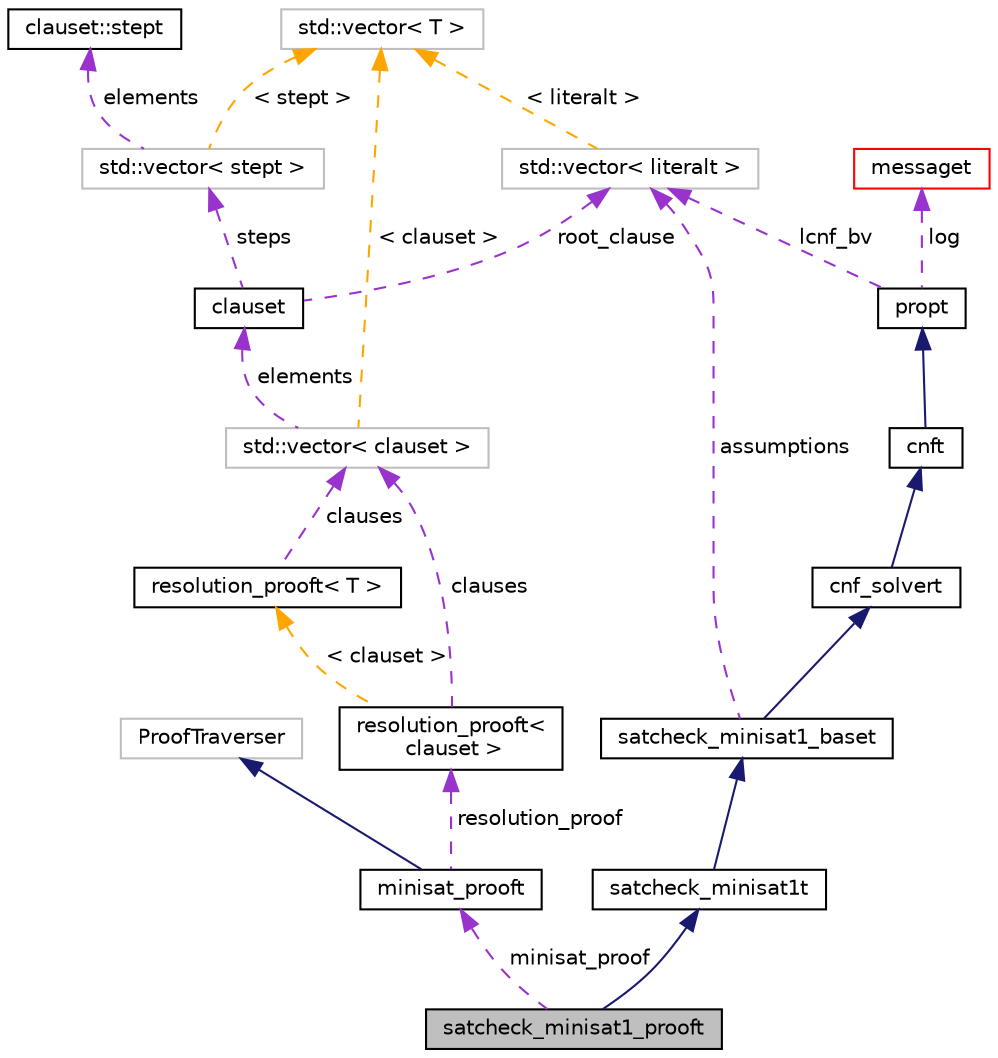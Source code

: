 digraph "satcheck_minisat1_prooft"
{
 // LATEX_PDF_SIZE
  bgcolor="transparent";
  edge [fontname="Helvetica",fontsize="10",labelfontname="Helvetica",labelfontsize="10"];
  node [fontname="Helvetica",fontsize="10",shape=record];
  Node1 [label="satcheck_minisat1_prooft",height=0.2,width=0.4,color="black", fillcolor="grey75", style="filled", fontcolor="black",tooltip=" "];
  Node2 -> Node1 [dir="back",color="midnightblue",fontsize="10",style="solid",fontname="Helvetica"];
  Node2 [label="satcheck_minisat1t",height=0.2,width=0.4,color="black",URL="$classsatcheck__minisat1t.html",tooltip=" "];
  Node3 -> Node2 [dir="back",color="midnightblue",fontsize="10",style="solid",fontname="Helvetica"];
  Node3 [label="satcheck_minisat1_baset",height=0.2,width=0.4,color="black",URL="$classsatcheck__minisat1__baset.html",tooltip=" "];
  Node4 -> Node3 [dir="back",color="midnightblue",fontsize="10",style="solid",fontname="Helvetica"];
  Node4 [label="cnf_solvert",height=0.2,width=0.4,color="black",URL="$classcnf__solvert.html",tooltip=" "];
  Node5 -> Node4 [dir="back",color="midnightblue",fontsize="10",style="solid",fontname="Helvetica"];
  Node5 [label="cnft",height=0.2,width=0.4,color="black",URL="$classcnft.html",tooltip=" "];
  Node6 -> Node5 [dir="back",color="midnightblue",fontsize="10",style="solid",fontname="Helvetica"];
  Node6 [label="propt",height=0.2,width=0.4,color="black",URL="$classpropt.html",tooltip="TO_BE_DOCUMENTED."];
  Node7 -> Node6 [dir="back",color="darkorchid3",fontsize="10",style="dashed",label=" log" ,fontname="Helvetica"];
  Node7 [label="messaget",height=0.2,width=0.4,color="red",URL="$classmessaget.html",tooltip="Class that provides messages with a built-in verbosity 'level'."];
  Node28 -> Node6 [dir="back",color="darkorchid3",fontsize="10",style="dashed",label=" lcnf_bv" ,fontname="Helvetica"];
  Node28 [label="std::vector\< literalt \>",height=0.2,width=0.4,color="grey75",tooltip=" "];
  Node10 -> Node28 [dir="back",color="orange",fontsize="10",style="dashed",label=" \< literalt \>" ,fontname="Helvetica"];
  Node10 [label="std::vector\< T \>",height=0.2,width=0.4,color="grey75",tooltip="STL class."];
  Node28 -> Node3 [dir="back",color="darkorchid3",fontsize="10",style="dashed",label=" assumptions" ,fontname="Helvetica"];
  Node30 -> Node1 [dir="back",color="darkorchid3",fontsize="10",style="dashed",label=" minisat_proof" ,fontname="Helvetica"];
  Node30 [label="minisat_prooft",height=0.2,width=0.4,color="black",URL="$classminisat__prooft.html",tooltip=" "];
  Node31 -> Node30 [dir="back",color="midnightblue",fontsize="10",style="solid",fontname="Helvetica"];
  Node31 [label="ProofTraverser",height=0.2,width=0.4,color="grey75",tooltip=" "];
  Node32 -> Node30 [dir="back",color="darkorchid3",fontsize="10",style="dashed",label=" resolution_proof" ,fontname="Helvetica"];
  Node32 [label="resolution_prooft\<\l clauset \>",height=0.2,width=0.4,color="black",URL="$classresolution__prooft.html",tooltip=" "];
  Node33 -> Node32 [dir="back",color="darkorchid3",fontsize="10",style="dashed",label=" clauses" ,fontname="Helvetica"];
  Node33 [label="std::vector\< clauset \>",height=0.2,width=0.4,color="grey75",tooltip=" "];
  Node34 -> Node33 [dir="back",color="darkorchid3",fontsize="10",style="dashed",label=" elements" ,fontname="Helvetica"];
  Node34 [label="clauset",height=0.2,width=0.4,color="black",URL="$classclauset.html",tooltip=" "];
  Node35 -> Node34 [dir="back",color="darkorchid3",fontsize="10",style="dashed",label=" steps" ,fontname="Helvetica"];
  Node35 [label="std::vector\< stept \>",height=0.2,width=0.4,color="grey75",tooltip=" "];
  Node36 -> Node35 [dir="back",color="darkorchid3",fontsize="10",style="dashed",label=" elements" ,fontname="Helvetica"];
  Node36 [label="clauset::stept",height=0.2,width=0.4,color="black",URL="$structclauset_1_1stept.html",tooltip=" "];
  Node10 -> Node35 [dir="back",color="orange",fontsize="10",style="dashed",label=" \< stept \>" ,fontname="Helvetica"];
  Node28 -> Node34 [dir="back",color="darkorchid3",fontsize="10",style="dashed",label=" root_clause" ,fontname="Helvetica"];
  Node10 -> Node33 [dir="back",color="orange",fontsize="10",style="dashed",label=" \< clauset \>" ,fontname="Helvetica"];
  Node37 -> Node32 [dir="back",color="orange",fontsize="10",style="dashed",label=" \< clauset \>" ,fontname="Helvetica"];
  Node37 [label="resolution_prooft\< T \>",height=0.2,width=0.4,color="black",URL="$classresolution__prooft.html",tooltip=" "];
  Node33 -> Node37 [dir="back",color="darkorchid3",fontsize="10",style="dashed",label=" clauses" ,fontname="Helvetica"];
}
